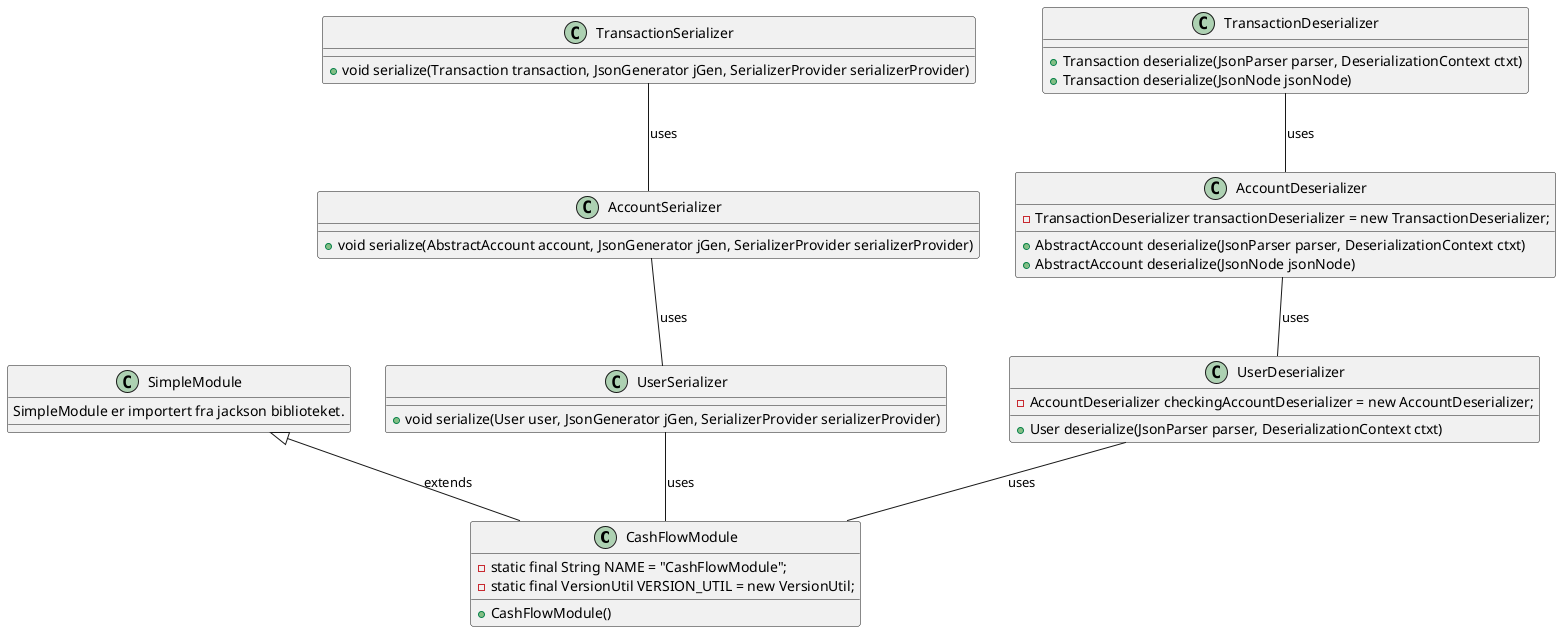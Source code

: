 /' Ulike definisjoner og synlighet blir spesifisert i diagrammene med spesielle tegn før navnet. 
- : Der en variabel blir definert private. I en png fil blir dette visualisert med en tom rød firkant.
+ : Der en variabel blir definert public. I en png fil blir dette visualisert med en tom grønn sirkel.
# : Der en variabel blir definert protected. I en png fil blir dette visualisert med en tom gul diamant.
~ : Der en variabel blir definert static. I en png fil blir dette visualisert med en tom blå trekant.
- : Der en funksjon blir definert private. I en png fil blir dette visualisert med en full rød firkant.
+ : Der en funksjon blir definert public. I en png fil blir dette visualisert med en full grønn sirkel.
# : Der en funksjon blir definert protected. I en png fil blir dette visualisert med en full gul diamant.
~ : Der en funksjon blir definert static. I en png fil blir dette visualisert med en full blå trekant.
'/


@startuml

class CashFlowModule {
    - static final String NAME = "CashFlowModule";
    - static final VersionUtil VERSION_UTIL = new VersionUtil;
    
    + CashFlowModule()
}

class SimpleModule {
    SimpleModule er importert fra jackson biblioteket.
}

class UserSerializer {
    + void serialize(User user, JsonGenerator jGen, SerializerProvider serializerProvider)
}

class AccountSerializer {
    + void serialize(AbstractAccount account, JsonGenerator jGen, SerializerProvider serializerProvider)
}

class AccountDeserializer {
    - TransactionDeserializer transactionDeserializer = new TransactionDeserializer;
    
    + AbstractAccount deserialize(JsonParser parser, DeserializationContext ctxt)
    + AbstractAccount deserialize(JsonNode jsonNode) 
}

class UserDeserializer {
    - AccountDeserializer checkingAccountDeserializer = new AccountDeserializer;
    
    + User deserialize(JsonParser parser, DeserializationContext ctxt)
    
}

class TransactionSerializer {
    + void serialize(Transaction transaction, JsonGenerator jGen, SerializerProvider serializerProvider)
}

class TransactionDeserializer {
    + Transaction deserialize(JsonParser parser, DeserializationContext ctxt)
    + Transaction deserialize(JsonNode jsonNode)
}


UserSerializer -- CashFlowModule : uses
UserDeserializer -- CashFlowModule : uses


SimpleModule <|-- CashFlowModule: extends

AccountSerializer  -- UserSerializer : uses

TransactionSerializer  -- AccountSerializer : uses

AccountDeserializer -- UserDeserializer: uses

TransactionDeserializer -- AccountDeserializer: uses


@enduml